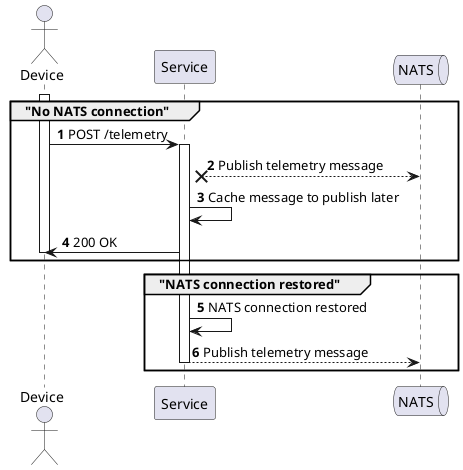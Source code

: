 @startuml
autonumber
actor       Device       as device
participant Service as svc
queue NATS as nats

group "No NATS connection"
    activate device
        device -> svc: POST /telemetry
        activate svc
            svc x--> nats: Publish telemetry message
            svc -> svc: Cache message to publish later
            svc -> device: 200 OK
    deactivate device
end

group "NATS connection restored"
    svc -> svc: NATS connection restored
    svc --> nats: Publish telemetry message
deactivate svc
end

@enduml